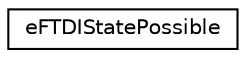digraph "Graphical Class Hierarchy"
{
 // LATEX_PDF_SIZE
  edge [fontname="Helvetica",fontsize="10",labelfontname="Helvetica",labelfontsize="10"];
  node [fontname="Helvetica",fontsize="10",shape=record];
  rankdir="LR";
  Node0 [label="eFTDIStatePossible",height=0.2,width=0.4,color="black", fillcolor="white", style="filled",URL="$structe_f_t_d_i_state_possible.html",tooltip="structure of all FTDI state possible"];
}
